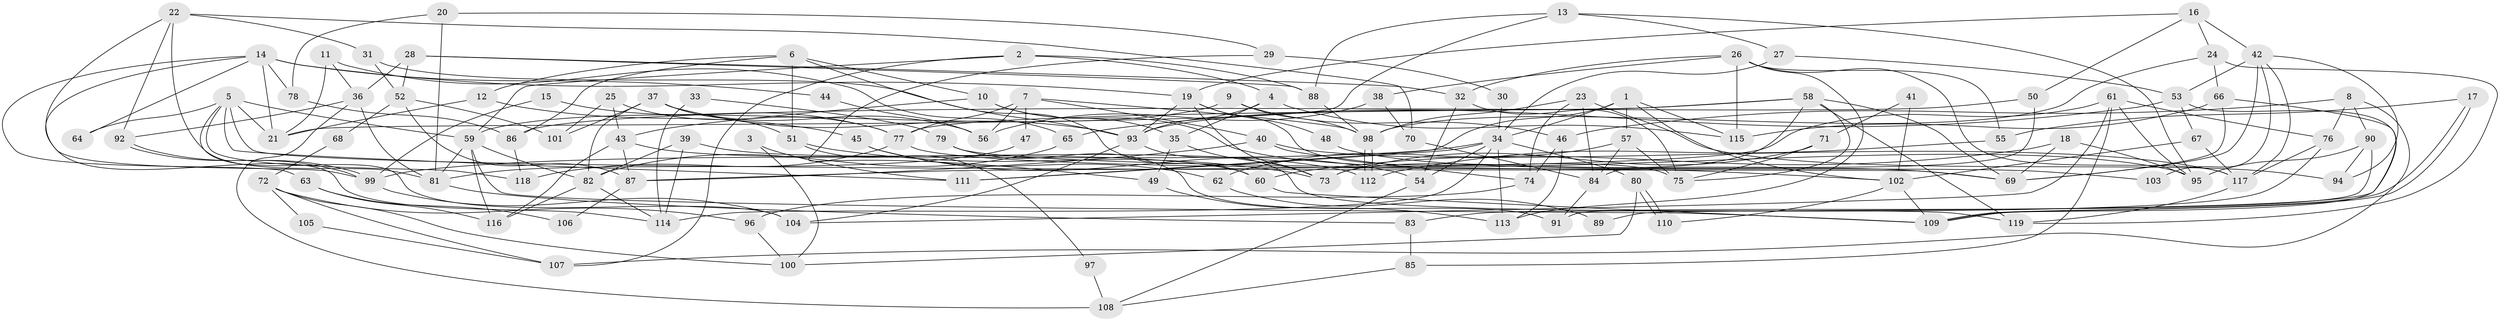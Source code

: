 // Generated by graph-tools (version 1.1) at 2025/15/03/09/25 04:15:12]
// undirected, 119 vertices, 238 edges
graph export_dot {
graph [start="1"]
  node [color=gray90,style=filled];
  1;
  2;
  3;
  4;
  5;
  6;
  7;
  8;
  9;
  10;
  11;
  12;
  13;
  14;
  15;
  16;
  17;
  18;
  19;
  20;
  21;
  22;
  23;
  24;
  25;
  26;
  27;
  28;
  29;
  30;
  31;
  32;
  33;
  34;
  35;
  36;
  37;
  38;
  39;
  40;
  41;
  42;
  43;
  44;
  45;
  46;
  47;
  48;
  49;
  50;
  51;
  52;
  53;
  54;
  55;
  56;
  57;
  58;
  59;
  60;
  61;
  62;
  63;
  64;
  65;
  66;
  67;
  68;
  69;
  70;
  71;
  72;
  73;
  74;
  75;
  76;
  77;
  78;
  79;
  80;
  81;
  82;
  83;
  84;
  85;
  86;
  87;
  88;
  89;
  90;
  91;
  92;
  93;
  94;
  95;
  96;
  97;
  98;
  99;
  100;
  101;
  102;
  103;
  104;
  105;
  106;
  107;
  108;
  109;
  110;
  111;
  112;
  113;
  114;
  115;
  116;
  117;
  118;
  119;
  1 -- 34;
  1 -- 111;
  1 -- 57;
  1 -- 102;
  1 -- 115;
  2 -- 4;
  2 -- 88;
  2 -- 59;
  2 -- 107;
  3 -- 111;
  3 -- 100;
  4 -- 93;
  4 -- 35;
  4 -- 115;
  5 -- 69;
  5 -- 118;
  5 -- 21;
  5 -- 59;
  5 -- 64;
  5 -- 104;
  5 -- 111;
  6 -- 60;
  6 -- 10;
  6 -- 12;
  6 -- 51;
  6 -- 86;
  7 -- 40;
  7 -- 98;
  7 -- 47;
  7 -- 56;
  7 -- 77;
  8 -- 76;
  8 -- 90;
  8 -- 46;
  8 -- 107;
  9 -- 59;
  9 -- 98;
  9 -- 46;
  10 -- 95;
  10 -- 43;
  10 -- 35;
  11 -- 65;
  11 -- 36;
  11 -- 21;
  12 -- 21;
  12 -- 45;
  13 -- 21;
  13 -- 88;
  13 -- 27;
  13 -- 95;
  14 -- 21;
  14 -- 19;
  14 -- 44;
  14 -- 63;
  14 -- 64;
  14 -- 78;
  14 -- 114;
  15 -- 99;
  15 -- 77;
  16 -- 24;
  16 -- 42;
  16 -- 19;
  16 -- 50;
  17 -- 109;
  17 -- 109;
  17 -- 55;
  18 -- 60;
  18 -- 95;
  18 -- 69;
  19 -- 93;
  19 -- 48;
  19 -- 73;
  19 -- 75;
  20 -- 81;
  20 -- 78;
  20 -- 29;
  22 -- 31;
  22 -- 99;
  22 -- 70;
  22 -- 81;
  22 -- 92;
  23 -- 84;
  23 -- 98;
  23 -- 74;
  23 -- 94;
  24 -- 119;
  24 -- 66;
  24 -- 98;
  25 -- 77;
  25 -- 43;
  25 -- 101;
  26 -- 115;
  26 -- 113;
  26 -- 32;
  26 -- 38;
  26 -- 55;
  26 -- 117;
  27 -- 53;
  27 -- 34;
  28 -- 52;
  28 -- 36;
  28 -- 32;
  28 -- 88;
  29 -- 49;
  29 -- 30;
  30 -- 34;
  31 -- 52;
  31 -- 93;
  32 -- 54;
  32 -- 75;
  33 -- 114;
  33 -- 79;
  34 -- 99;
  34 -- 54;
  34 -- 80;
  34 -- 111;
  34 -- 113;
  34 -- 114;
  35 -- 73;
  35 -- 49;
  36 -- 81;
  36 -- 92;
  36 -- 108;
  37 -- 82;
  37 -- 51;
  37 -- 56;
  37 -- 93;
  37 -- 101;
  38 -- 56;
  38 -- 70;
  39 -- 114;
  39 -- 82;
  39 -- 60;
  40 -- 74;
  40 -- 117;
  40 -- 87;
  41 -- 71;
  41 -- 102;
  42 -- 117;
  42 -- 53;
  42 -- 69;
  42 -- 94;
  42 -- 103;
  43 -- 87;
  43 -- 116;
  43 -- 112;
  44 -- 56;
  45 -- 54;
  45 -- 62;
  46 -- 74;
  46 -- 113;
  47 -- 81;
  48 -- 69;
  49 -- 113;
  50 -- 84;
  50 -- 86;
  51 -- 73;
  51 -- 97;
  52 -- 87;
  52 -- 101;
  52 -- 68;
  53 -- 109;
  53 -- 67;
  53 -- 65;
  54 -- 108;
  55 -- 112;
  57 -- 75;
  57 -- 62;
  57 -- 84;
  58 -- 75;
  58 -- 69;
  58 -- 73;
  58 -- 77;
  58 -- 93;
  58 -- 119;
  59 -- 81;
  59 -- 82;
  59 -- 109;
  59 -- 116;
  60 -- 109;
  61 -- 104;
  61 -- 76;
  61 -- 85;
  61 -- 87;
  61 -- 95;
  62 -- 89;
  63 -- 116;
  63 -- 106;
  65 -- 82;
  66 -- 115;
  66 -- 69;
  66 -- 89;
  67 -- 117;
  67 -- 102;
  68 -- 72;
  70 -- 84;
  71 -- 73;
  71 -- 75;
  72 -- 107;
  72 -- 96;
  72 -- 100;
  72 -- 105;
  74 -- 96;
  76 -- 83;
  76 -- 117;
  77 -- 103;
  77 -- 118;
  78 -- 86;
  79 -- 91;
  79 -- 102;
  80 -- 110;
  80 -- 110;
  80 -- 100;
  81 -- 83;
  82 -- 114;
  82 -- 116;
  83 -- 85;
  84 -- 91;
  85 -- 108;
  86 -- 118;
  87 -- 106;
  88 -- 98;
  90 -- 95;
  90 -- 94;
  90 -- 91;
  92 -- 99;
  92 -- 99;
  93 -- 104;
  93 -- 119;
  96 -- 100;
  97 -- 108;
  98 -- 112;
  98 -- 112;
  99 -- 104;
  102 -- 109;
  102 -- 110;
  105 -- 107;
  117 -- 119;
}
